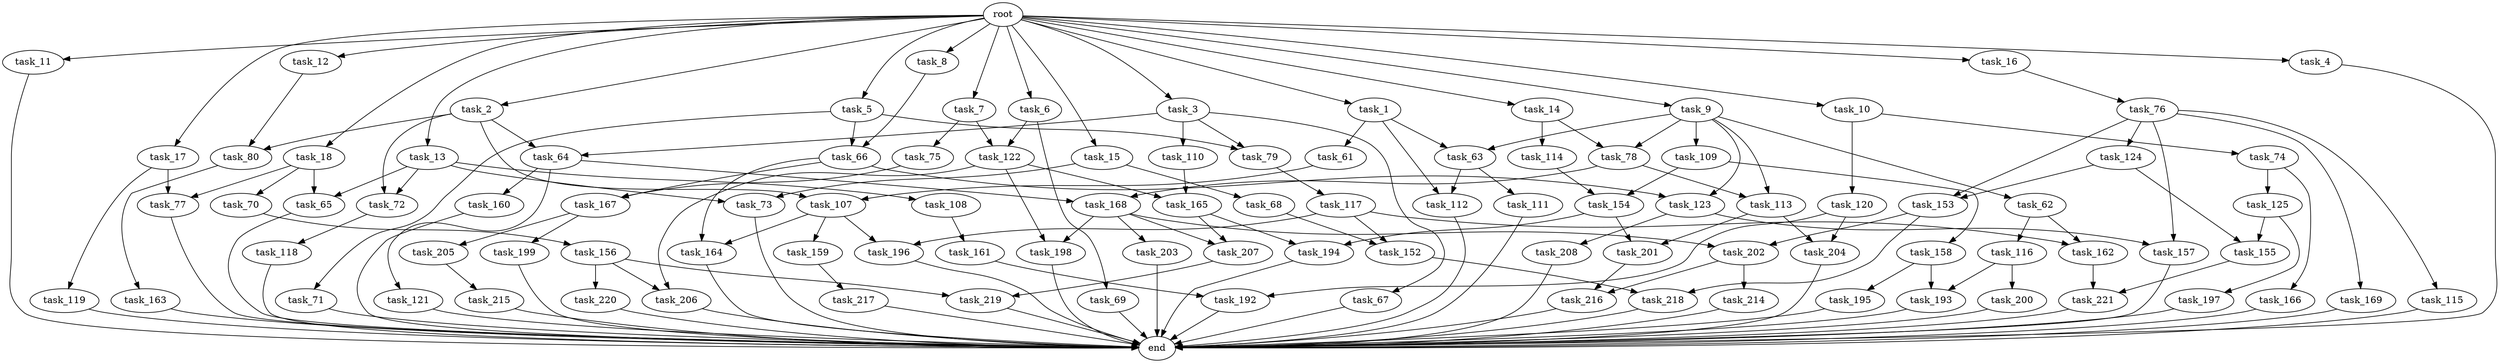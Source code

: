 digraph G {
  task_67 [size="21474836480.000000"];
  task_193 [size="6871947673.600000"];
  task_12 [size="102.400000"];
  task_201 [size="21474836480.000000"];
  task_5 [size="102.400000"];
  task_217 [size="21474836480.000000"];
  task_63 [size="77309411328.000000"];
  task_196 [size="38654705664.000000"];
  task_164 [size="62706522521.600006"];
  task_17 [size="102.400000"];
  task_2 [size="102.400000"];
  task_121 [size="3435973836.800000"];
  task_216 [size="89335319756.800003"];
  task_208 [size="30923764531.200001"];
  task_168 [size="45526653337.600006"];
  task_197 [size="42090679500.800003"];
  task_166 [size="30923764531.200001"];
  task_169 [size="69578470195.199997"];
  task_207 [size="44667659878.400002"];
  task_79 [size="42949672960.000000"];
  task_77 [size="62706522521.600006"];
  task_163 [size="30923764531.200001"];
  task_11 [size="102.400000"];
  task_71 [size="21474836480.000000"];
  task_167 [size="68719476736.000000"];
  task_15 [size="102.400000"];
  task_117 [size="3435973836.800000"];
  task_64 [size="107374182400.000000"];
  task_156 [size="54975581388.800003"];
  end [size="0.000000"];
  root [size="0.000000"];
  task_72 [size="171798691840.000000"];
  task_69 [size="42090679500.800003"];
  task_119 [size="54975581388.800003"];
  task_74 [size="69578470195.199997"];
  task_152 [size="73014444032.000000"];
  task_9 [size="102.400000"];
  task_114 [size="54975581388.800003"];
  task_8 [size="102.400000"];
  task_155 [size="127990025420.800003"];
  task_18 [size="102.400000"];
  task_215 [size="69578470195.199997"];
  task_109 [size="7730941132.800000"];
  task_122 [size="55834574848.000000"];
  task_194 [size="27487790694.400002"];
  task_160 [size="3435973836.800000"];
  task_66 [size="63565515980.800003"];
  task_206 [size="139156940390.399994"];
  task_198 [size="100502234726.400009"];
  task_214 [size="3435973836.800000"];
  task_116 [size="30923764531.200001"];
  task_199 [size="69578470195.199997"];
  task_1 [size="102.400000"];
  task_3 [size="102.400000"];
  task_200 [size="3435973836.800000"];
  task_165 [size="100502234726.400009"];
  task_157 [size="100502234726.400009"];
  task_7 [size="102.400000"];
  task_75 [size="13743895347.200001"];
  task_220 [size="69578470195.199997"];
  task_4 [size="102.400000"];
  task_111 [size="54975581388.800003"];
  task_123 [size="62706522521.600006"];
  task_16 [size="102.400000"];
  task_68 [size="7730941132.800000"];
  task_159 [size="7730941132.800000"];
  task_154 [size="116823110451.200012"];
  task_6 [size="102.400000"];
  task_221 [size="155477816115.200012"];
  task_62 [size="7730941132.800000"];
  task_192 [size="63565515980.800003"];
  task_112 [size="124554051584.000000"];
  task_65 [size="93630287052.800003"];
  task_115 [size="69578470195.199997"];
  task_158 [size="30923764531.200001"];
  task_202 [size="116823110451.200012"];
  task_118 [size="30923764531.200001"];
  task_80 [size="127990025420.800003"];
  task_125 [size="30923764531.200001"];
  task_204 [size="29205777612.800003"];
  task_124 [size="69578470195.199997"];
  task_73 [size="93630287052.800003"];
  task_162 [size="61847529062.400002"];
  task_203 [size="30923764531.200001"];
  task_61 [size="69578470195.199997"];
  task_120 [size="69578470195.199997"];
  task_113 [size="49821620633.600006"];
  task_76 [size="85899345920.000000"];
  task_70 [size="7730941132.800000"];
  task_161 [size="13743895347.200001"];
  task_13 [size="102.400000"];
  task_218 [size="127990025420.800003"];
  task_219 [size="91053306675.200012"];
  task_78 [size="62706522521.600006"];
  task_10 [size="102.400000"];
  task_14 [size="102.400000"];
  task_110 [size="21474836480.000000"];
  task_205 [size="69578470195.199997"];
  task_108 [size="85899345920.000000"];
  task_195 [size="3435973836.800000"];
  task_153 [size="155477816115.200012"];
  task_107 [size="140874927308.800018"];

  task_67 -> end [size="1.000000"];
  task_193 -> end [size="1.000000"];
  task_12 -> task_80 [size="411041792.000000"];
  task_201 -> task_216 [size="838860800.000000"];
  task_5 -> task_79 [size="209715200.000000"];
  task_5 -> task_66 [size="209715200.000000"];
  task_5 -> task_71 [size="209715200.000000"];
  task_217 -> end [size="1.000000"];
  task_63 -> task_112 [size="536870912.000000"];
  task_63 -> task_111 [size="536870912.000000"];
  task_196 -> end [size="1.000000"];
  task_164 -> end [size="1.000000"];
  task_17 -> task_119 [size="536870912.000000"];
  task_17 -> task_77 [size="536870912.000000"];
  task_2 -> task_64 [size="838860800.000000"];
  task_2 -> task_80 [size="838860800.000000"];
  task_2 -> task_72 [size="838860800.000000"];
  task_2 -> task_107 [size="838860800.000000"];
  task_121 -> end [size="1.000000"];
  task_216 -> end [size="1.000000"];
  task_208 -> end [size="1.000000"];
  task_168 -> task_202 [size="301989888.000000"];
  task_168 -> task_207 [size="301989888.000000"];
  task_168 -> task_203 [size="301989888.000000"];
  task_168 -> task_198 [size="301989888.000000"];
  task_197 -> end [size="1.000000"];
  task_166 -> end [size="1.000000"];
  task_169 -> end [size="1.000000"];
  task_207 -> task_219 [size="209715200.000000"];
  task_79 -> task_117 [size="33554432.000000"];
  task_77 -> end [size="1.000000"];
  task_163 -> end [size="1.000000"];
  task_11 -> end [size="1.000000"];
  task_71 -> end [size="1.000000"];
  task_167 -> task_205 [size="679477248.000000"];
  task_167 -> task_199 [size="679477248.000000"];
  task_15 -> task_68 [size="75497472.000000"];
  task_15 -> task_73 [size="75497472.000000"];
  task_117 -> task_152 [size="301989888.000000"];
  task_117 -> task_196 [size="301989888.000000"];
  task_117 -> task_162 [size="301989888.000000"];
  task_64 -> task_160 [size="33554432.000000"];
  task_64 -> task_121 [size="33554432.000000"];
  task_64 -> task_168 [size="33554432.000000"];
  task_156 -> task_220 [size="679477248.000000"];
  task_156 -> task_219 [size="679477248.000000"];
  task_156 -> task_206 [size="679477248.000000"];
  root -> task_7 [size="1.000000"];
  root -> task_8 [size="1.000000"];
  root -> task_12 [size="1.000000"];
  root -> task_18 [size="1.000000"];
  root -> task_1 [size="1.000000"];
  root -> task_3 [size="1.000000"];
  root -> task_16 [size="1.000000"];
  root -> task_5 [size="1.000000"];
  root -> task_10 [size="1.000000"];
  root -> task_6 [size="1.000000"];
  root -> task_17 [size="1.000000"];
  root -> task_9 [size="1.000000"];
  root -> task_11 [size="1.000000"];
  root -> task_4 [size="1.000000"];
  root -> task_13 [size="1.000000"];
  root -> task_2 [size="1.000000"];
  root -> task_14 [size="1.000000"];
  root -> task_15 [size="1.000000"];
  task_72 -> task_118 [size="301989888.000000"];
  task_69 -> end [size="1.000000"];
  task_119 -> end [size="1.000000"];
  task_74 -> task_166 [size="301989888.000000"];
  task_74 -> task_125 [size="301989888.000000"];
  task_152 -> task_218 [size="411041792.000000"];
  task_9 -> task_63 [size="75497472.000000"];
  task_9 -> task_78 [size="75497472.000000"];
  task_9 -> task_109 [size="75497472.000000"];
  task_9 -> task_123 [size="75497472.000000"];
  task_9 -> task_62 [size="75497472.000000"];
  task_9 -> task_113 [size="75497472.000000"];
  task_114 -> task_154 [size="838860800.000000"];
  task_8 -> task_66 [size="411041792.000000"];
  task_155 -> task_221 [size="679477248.000000"];
  task_18 -> task_65 [size="75497472.000000"];
  task_18 -> task_77 [size="75497472.000000"];
  task_18 -> task_70 [size="75497472.000000"];
  task_215 -> end [size="1.000000"];
  task_109 -> task_154 [size="301989888.000000"];
  task_109 -> task_158 [size="301989888.000000"];
  task_122 -> task_165 [size="679477248.000000"];
  task_122 -> task_206 [size="679477248.000000"];
  task_122 -> task_198 [size="679477248.000000"];
  task_194 -> end [size="1.000000"];
  task_160 -> end [size="1.000000"];
  task_66 -> task_123 [size="536870912.000000"];
  task_66 -> task_164 [size="536870912.000000"];
  task_66 -> task_167 [size="536870912.000000"];
  task_206 -> end [size="1.000000"];
  task_198 -> end [size="1.000000"];
  task_214 -> end [size="1.000000"];
  task_116 -> task_193 [size="33554432.000000"];
  task_116 -> task_200 [size="33554432.000000"];
  task_199 -> end [size="1.000000"];
  task_1 -> task_112 [size="679477248.000000"];
  task_1 -> task_63 [size="679477248.000000"];
  task_1 -> task_61 [size="679477248.000000"];
  task_3 -> task_67 [size="209715200.000000"];
  task_3 -> task_64 [size="209715200.000000"];
  task_3 -> task_79 [size="209715200.000000"];
  task_3 -> task_110 [size="209715200.000000"];
  task_200 -> end [size="1.000000"];
  task_165 -> task_194 [size="134217728.000000"];
  task_165 -> task_207 [size="134217728.000000"];
  task_157 -> end [size="1.000000"];
  task_7 -> task_75 [size="134217728.000000"];
  task_7 -> task_122 [size="134217728.000000"];
  task_75 -> task_167 [size="134217728.000000"];
  task_220 -> end [size="1.000000"];
  task_4 -> end [size="1.000000"];
  task_111 -> end [size="1.000000"];
  task_123 -> task_208 [size="301989888.000000"];
  task_123 -> task_157 [size="301989888.000000"];
  task_16 -> task_76 [size="838860800.000000"];
  task_68 -> task_152 [size="411041792.000000"];
  task_159 -> task_217 [size="209715200.000000"];
  task_154 -> task_194 [size="134217728.000000"];
  task_154 -> task_201 [size="134217728.000000"];
  task_6 -> task_122 [size="411041792.000000"];
  task_6 -> task_69 [size="411041792.000000"];
  task_221 -> end [size="1.000000"];
  task_62 -> task_116 [size="301989888.000000"];
  task_62 -> task_162 [size="301989888.000000"];
  task_192 -> end [size="1.000000"];
  task_112 -> end [size="1.000000"];
  task_65 -> end [size="1.000000"];
  task_115 -> end [size="1.000000"];
  task_158 -> task_193 [size="33554432.000000"];
  task_158 -> task_195 [size="33554432.000000"];
  task_202 -> task_214 [size="33554432.000000"];
  task_202 -> task_216 [size="33554432.000000"];
  task_118 -> end [size="1.000000"];
  task_80 -> task_163 [size="301989888.000000"];
  task_125 -> task_155 [size="411041792.000000"];
  task_125 -> task_197 [size="411041792.000000"];
  task_204 -> end [size="1.000000"];
  task_124 -> task_153 [size="838860800.000000"];
  task_124 -> task_155 [size="838860800.000000"];
  task_73 -> end [size="1.000000"];
  task_162 -> task_221 [size="838860800.000000"];
  task_203 -> end [size="1.000000"];
  task_61 -> task_107 [size="536870912.000000"];
  task_120 -> task_204 [size="209715200.000000"];
  task_120 -> task_192 [size="209715200.000000"];
  task_113 -> task_204 [size="75497472.000000"];
  task_113 -> task_201 [size="75497472.000000"];
  task_76 -> task_169 [size="679477248.000000"];
  task_76 -> task_124 [size="679477248.000000"];
  task_76 -> task_115 [size="679477248.000000"];
  task_76 -> task_153 [size="679477248.000000"];
  task_76 -> task_157 [size="679477248.000000"];
  task_70 -> task_156 [size="536870912.000000"];
  task_161 -> task_192 [size="411041792.000000"];
  task_13 -> task_108 [size="838860800.000000"];
  task_13 -> task_65 [size="838860800.000000"];
  task_13 -> task_73 [size="838860800.000000"];
  task_13 -> task_72 [size="838860800.000000"];
  task_218 -> end [size="1.000000"];
  task_219 -> end [size="1.000000"];
  task_78 -> task_168 [size="411041792.000000"];
  task_78 -> task_113 [size="411041792.000000"];
  task_10 -> task_120 [size="679477248.000000"];
  task_10 -> task_74 [size="679477248.000000"];
  task_14 -> task_114 [size="536870912.000000"];
  task_14 -> task_78 [size="536870912.000000"];
  task_110 -> task_165 [size="301989888.000000"];
  task_205 -> task_215 [size="679477248.000000"];
  task_108 -> task_161 [size="134217728.000000"];
  task_195 -> end [size="1.000000"];
  task_153 -> task_202 [size="838860800.000000"];
  task_153 -> task_218 [size="838860800.000000"];
  task_107 -> task_196 [size="75497472.000000"];
  task_107 -> task_164 [size="75497472.000000"];
  task_107 -> task_159 [size="75497472.000000"];
}
